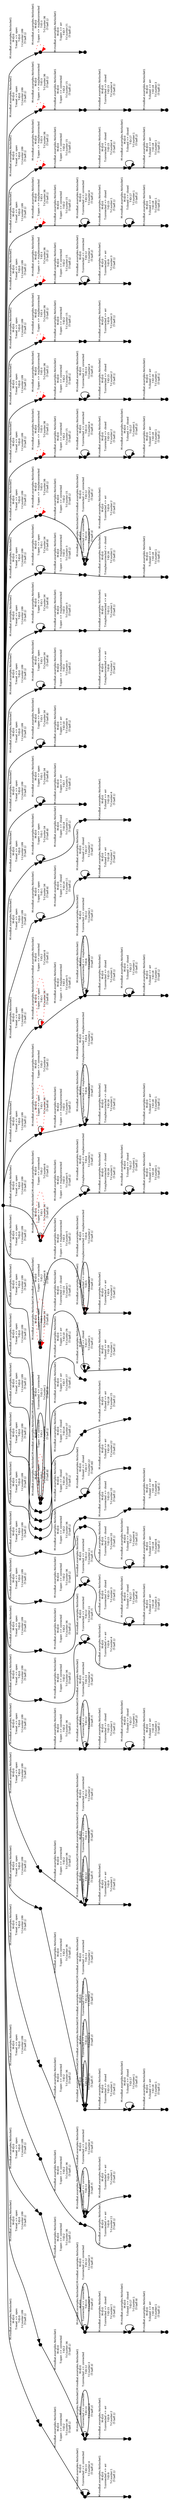 digraph model {
  orientation = landscape;
  graph [ rankdir = "TB", ranksep="0.3", nodesep="0.2" ];
  node [ fontname = "Helvetica", fontsize="6.0", shape="point", margin="0.07", height="0.1" ];
  edge [ fontname = "Helvetica", fontsize="6.0", margin="0.05" ];
0->1[label = "M:modbat.examples.NioSocket1\nM-ID:0\nT:reset => open\nT-ID:0\nT-Counter:199\n(T-Self:1)"];
1->2[label = "M:modbat.examples.NioSocket1\nM-ID:0\nT:open => connected\nT-ID:2\nT-Counter:36\n(T-Self:1)"];
2->2[label = "M:modbat.examples.NioSocket1\nM-ID:0\nT:connected => connected\nT-ID:13\nT-Counter:4\n(T-Self:2)"];
2->3[label = "M:modbat.examples.NioSocket1\nM-ID:0\nT:connected => err\nT-ID:9\nT-Counter:1\n(T-Self:1)"];
0->4[label = "M:modbat.examples.NioSocket1\nM-ID:0\nT:reset => open\nT-ID:0\nT-Counter:199\n(T-Self:1)"];
4->5[label = "M:modbat.examples.NioSocket1\nM-ID:0\nT:open => connected\nT-ID:2\nT-Counter:36\n(T-Self:1)"];
5->5[label = "M:modbat.examples.NioSocket1\nM-ID:0\nT:connected => connected\nT-ID:13\nT-Counter:4\n(T-Self:2)"];
5->5[label = "M:modbat.examples.NioSocket1\nM-ID:0\nT:connected => connected\nT-ID:12\nT-Counter:3\n(T-Self:3)"];
5->6[label = "M:modbat.examples.NioSocket1\nM-ID:0\nT:connected => err\nT-ID:9\nT-Counter:2\n(T-Self:1)"];
0->7[label = "M:modbat.examples.NioSocket1\nM-ID:0\nT:reset => open\nT-ID:0\nT-Counter:199\n(T-Self:1)"];
7->8[label = "M:modbat.examples.NioSocket1\nM-ID:0\nT:open => connected\nT-ID:2\nT-Counter:36\n(T-Self:1)"];
8->8[label = "M:modbat.examples.NioSocket1\nM-ID:0\nT:connected => connected\nT-ID:13\nT-Counter:4\n(T-Self:2)"];
8->8[label = "M:modbat.examples.NioSocket1\nM-ID:0\nT:connected => connected\nT-ID:12\nT-Counter:3\n(T-Self:3)"];
8->9[label = "M:modbat.examples.NioSocket1\nM-ID:0\nT:connected => closed\nT-ID:15\nT-Counter:1\n(T-Self:1)"];
9->9[label = "M:modbat.examples.NioSocket1\nM-ID:0\nT:closed => closed\nT-ID:17\nT-Counter:1\n(T-Self:9)"];
9->10[label = "M:modbat.examples.NioSocket1\nM-ID:0\nT:closed => err\nT-ID:18\nT-Counter:1\n(T-Self:1)"];
0->11[label = "M:modbat.examples.NioSocket1\nM-ID:0\nT:reset => open\nT-ID:0\nT-Counter:199\n(T-Self:1)"];
11->12[label = "M:modbat.examples.NioSocket1\nM-ID:0\nT:open => connected\nT-ID:2\nT-Counter:36\n(T-Self:1)"];
12->13[label = "M:modbat.examples.NioSocket1\nM-ID:0\nT:connected => err\nT-ID:9\nT-Counter:11\n(T-Self:1)"];
0->14[label = "M:modbat.examples.NioSocket1\nM-ID:0\nT:reset => open\nT-ID:0\nT-Counter:199\n(T-Self:1)"];
14->15[label = "M:modbat.examples.NioSocket1\nM-ID:0\nT:open => connected\nT-ID:2\nT-Counter:36\n(T-Self:1)"];
15->15[label = "M:modbat.examples.NioSocket1\nM-ID:0\nT:connected => connected\nT-ID:12\nT-Counter:11\n(T-Self:7)"];
15->15[label = "M:modbat.examples.NioSocket1\nM-ID:0\nT:connected => connected\nT-ID:13\nT-Counter:4\n(T-Self:2)"];
15->16[label = "M:modbat.examples.NioSocket1\nM-ID:0\nT:connected => err\nT-ID:9\nT-Counter:1\n(T-Self:1)"];
0->17[label = "M:modbat.examples.NioSocket1\nM-ID:0\nT:reset => open\nT-ID:0\nT-Counter:199\n(T-Self:1)"];
17->18[label = "M:modbat.examples.NioSocket1\nM-ID:0\nT:open => connected\nT-ID:2\nT-Counter:36\n(T-Self:1)"];
18->18[label = "M:modbat.examples.NioSocket1\nM-ID:0\nT:connected => connected\nT-ID:12\nT-Counter:11\n(T-Self:7)"];
18->18[label = "M:modbat.examples.NioSocket1\nM-ID:0\nT:connected => connected\nT-ID:13\nT-Counter:4\n(T-Self:2)"];
18->18[label = "M:modbat.examples.NioSocket1\nM-ID:0\nT:connected => connected\nT-ID:12\nT-Counter:2\n(T-Self:1)"];
18->18[label = "M:modbat.examples.NioSocket1\nM-ID:0\nT:connected => connected\nT-ID:13\nT-Counter:1\n(T-Self:1)"];
18->19[label = "M:modbat.examples.NioSocket1\nM-ID:0\nT:connected => closed\nT-ID:15\nT-Counter:1\n(T-Self:1)"];
19->19[label = "M:modbat.examples.NioSocket1\nM-ID:0\nT:closed => closed\nT-ID:17\nT-Counter:1\n(T-Self:3)"];
19->20[label = "M:modbat.examples.NioSocket1\nM-ID:0\nT:closed => err\nT-ID:18\nT-Counter:1\n(T-Self:1)"];
0->21[label = "M:modbat.examples.NioSocket1\nM-ID:0\nT:reset => open\nT-ID:0\nT-Counter:199\n(T-Self:1)"];
21->22[label = "M:modbat.examples.NioSocket1\nM-ID:0\nT:open => connected\nT-ID:2\nT-Counter:36\n(T-Self:1)"];
22->22[label = "M:modbat.examples.NioSocket1\nM-ID:0\nT:connected => connected\nT-ID:12\nT-Counter:11\n(T-Self:7)"];
22->22[label = "M:modbat.examples.NioSocket1\nM-ID:0\nT:connected => connected\nT-ID:13\nT-Counter:4\n(T-Self:2)"];
22->22[label = "M:modbat.examples.NioSocket1\nM-ID:0\nT:connected => connected\nT-ID:12\nT-Counter:2\n(T-Self:1)"];
22->23[label = "M:modbat.examples.NioSocket1\nM-ID:0\nT:connected => err\nT-ID:9\nT-Counter:1\n(T-Self:1)"];
0->24[label = "M:modbat.examples.NioSocket1\nM-ID:0\nT:reset => open\nT-ID:0\nT-Counter:199\n(T-Self:1)"];
24->25[label = "M:modbat.examples.NioSocket1\nM-ID:0\nT:open => connected\nT-ID:2\nT-Counter:36\n(T-Self:1)"];
25->25[label = "M:modbat.examples.NioSocket1\nM-ID:0\nT:connected => connected\nT-ID:12\nT-Counter:11\n(T-Self:7)"];
25->25[label = "M:modbat.examples.NioSocket1\nM-ID:0\nT:connected => connected\nT-ID:13\nT-Counter:4\n(T-Self:2)"];
25->26[label = "M:modbat.examples.NioSocket1\nM-ID:0\nT:connected => closed\nT-ID:15\nT-Counter:1\n(T-Self:1)"];
26->26[label = "M:modbat.examples.NioSocket1\nM-ID:0\nT:closed => closed\nT-ID:17\nT-Counter:1\n(T-Self:2)"];
26->27[label = "M:modbat.examples.NioSocket1\nM-ID:0\nT:closed => err\nT-ID:18\nT-Counter:1\n(T-Self:1)"];
0->28[label = "M:modbat.examples.NioSocket1\nM-ID:0\nT:reset => open\nT-ID:0\nT-Counter:199\n(T-Self:1)"];
28->29[label = "M:modbat.examples.NioSocket1\nM-ID:0\nT:open => connected\nT-ID:2\nT-Counter:36\n(T-Self:1)"];
29->29[label = "M:modbat.examples.NioSocket1\nM-ID:0\nT:connected => connected\nT-ID:12\nT-Counter:11\n(T-Self:7)"];
29->30[label = "M:modbat.examples.NioSocket1\nM-ID:0\nT:connected => err\nT-ID:9\nT-Counter:4\n(T-Self:1)"];
0->31[label = "M:modbat.examples.NioSocket1\nM-ID:0\nT:reset => open\nT-ID:0\nT-Counter:199\n(T-Self:1)"];
31->32[label = "M:modbat.examples.NioSocket1\nM-ID:0\nT:open => connected\nT-ID:2\nT-Counter:36\n(T-Self:1)"];
32->32[label = "M:modbat.examples.NioSocket1\nM-ID:0\nT:connected => connected\nT-ID:12\nT-Counter:11\n(T-Self:7)"];
32->33[label = "M:modbat.examples.NioSocket1\nM-ID:0\nT:connected => closed\nT-ID:15\nT-Counter:3\n(T-Self:1)"];
33->33[label = "M:modbat.examples.NioSocket1\nM-ID:0\nT:closed => closed\nT-ID:17\nT-Counter:3\n(T-Self:4)"];
33->34[label = "M:modbat.examples.NioSocket1\nM-ID:0\nT:closed => err\nT-ID:18\nT-Counter:3\n(T-Self:1)"];
0->35[label = "M:modbat.examples.NioSocket1\nM-ID:0\nT:reset => open\nT-ID:0\nT-Counter:199\n(T-Self:1)"];
35->36[label = "M:modbat.examples.NioSocket1\nM-ID:0\nT:open => connected\nT-ID:2\nT-Counter:36\n(T-Self:1)"];
36->37[label = "M:modbat.examples.NioSocket1\nM-ID:0\nT:connected => closed\nT-ID:15\nT-Counter:10\n(T-Self:1)"];
37->37[label = "M:modbat.examples.NioSocket1\nM-ID:0\nT:closed => closed\nT-ID:17\nT-Counter:6\n(T-Self:12)"];
37->38[label = "M:modbat.examples.NioSocket1\nM-ID:0\nT:closed => err\nT-ID:18\nT-Counter:6\n(T-Self:1)"];
0->39[label = "M:modbat.examples.NioSocket1\nM-ID:0\nT:reset => open\nT-ID:0\nT-Counter:199\n(T-Self:1)"];
39->40[label = "M:modbat.examples.NioSocket1\nM-ID:0\nT:open => connected\nT-ID:2\nT-Counter:36\n(T-Self:1)"];
40->41[label = "M:modbat.examples.NioSocket1\nM-ID:0\nT:connected => closed\nT-ID:15\nT-Counter:10\n(T-Self:1)"];
41->42[label = "M:modbat.examples.NioSocket1\nM-ID:0\nT:closed => err\nT-ID:18\nT-Counter:4\n(T-Self:1)"];
0->43[label = "M:modbat.examples.NioSocket1\nM-ID:0\nT:reset => open\nT-ID:0\nT-Counter:199\n(T-Self:1)"];
43->44[label = "M:modbat.examples.NioSocket1\nM-ID:0\nT:open => closed\nT-ID:14\nT-Counter:37\n(T-Self:1)"];
44->44[label = "M:modbat.examples.NioSocket1\nM-ID:0\nT:closed => closed\nT-ID:17\nT-Counter:22\n(T-Self:30)"];
44->45[label = "M:modbat.examples.NioSocket1\nM-ID:0\nT:closed => err\nT-ID:18\nT-Counter:22\n(T-Self:1)"];
0->46[label = "M:modbat.examples.NioSocket1\nM-ID:0\nT:reset => open\nT-ID:0\nT-Counter:199\n(T-Self:1)"];
46->47[label = "M:modbat.examples.NioSocket1\nM-ID:0\nT:open => closed\nT-ID:14\nT-Counter:37\n(T-Self:1)"];
47->48[label = "M:modbat.examples.NioSocket1\nM-ID:0\nT:closed => err\nT-ID:18\nT-Counter:15\n(T-Self:1)"];
0->49[label = "M:modbat.examples.NioSocket1\nM-ID:0\nT:reset => open\nT-ID:0\nT-Counter:199\n(T-Self:1)"];
49->50[label = "M:modbat.examples.NioSocket1\nM-ID:0\nT:open => err\nT-ID:7\nT-Counter:27\n(T-Self:1)"];
0->51[label = "M:modbat.examples.NioSocket1\nM-ID:0\nT:reset => open\nT-ID:0\nT-Counter:199\n(T-Self:1)"];
51->52[label = "M:modbat.examples.NioSocket1\nM-ID:0\nT:open => err\nT-ID:10\nT-Counter:29\n(T-Self:1)"];
0->53[label = "M:modbat.examples.NioSocket1\nM-ID:0\nT:reset => open\nT-ID:0\nT-Counter:199\n(T-Self:1)"];
53->53[label = "M:modbat.examples.NioSocket1\nM-ID:0\nT:open => open\nT-ID:1\nT-Counter:34\n(T-Self:8)"];
53->53[style=dotted, color=red,label = "M:modbat.examples.NioSocket1\nM-ID:0\nT:open => connected\nT-ID:2\nT-Counter:6\n(T-Self:1)"];
53->53[label = "M:modbat.examples.NioSocket1\nM-ID:0\nT:connected => connected\nT-ID:12\nT-Counter:1\n(T-Self:3)"];
53->54[label = "M:modbat.examples.NioSocket1\nM-ID:0\nT:connected => closed\nT-ID:15\nT-Counter:1\n(T-Self:1)"];
54->54[label = "M:modbat.examples.NioSocket1\nM-ID:0\nT:closed => closed\nT-ID:17\nT-Counter:1\n(T-Self:2)"];
54->55[label = "M:modbat.examples.NioSocket1\nM-ID:0\nT:closed => err\nT-ID:18\nT-Counter:1\n(T-Self:1)"];
0->56[label = "M:modbat.examples.NioSocket1\nM-ID:0\nT:reset => open\nT-ID:0\nT-Counter:199\n(T-Self:1)"];
56->56[label = "M:modbat.examples.NioSocket1\nM-ID:0\nT:open => open\nT-ID:1\nT-Counter:34\n(T-Self:8)"];
56->56[style=dotted, color=red,label = "M:modbat.examples.NioSocket1\nM-ID:0\nT:open => connected\nT-ID:2\nT-Counter:6\n(T-Self:1)"];
56->57[label = "M:modbat.examples.NioSocket1\nM-ID:0\nT:open => maybeconnected\nT-ID:3\nT-Counter:5\n(T-Self:1)"];
57->57[style=dotted, color=red,label = "M:modbat.examples.NioSocket1\nM-ID:0\nT:maybeconnected => connected\nT-ID:5\nT-Counter:2\n(T-Self:1)"];
57->57[label = "M:modbat.examples.NioSocket1\nM-ID:0\nT:maybeconnected => maybeconnected\nT-ID:6\nT-Counter:2\n(T-Self:1)"];
57->58[label = "M:modbat.examples.NioSocket1\nM-ID:0\nT:connected => err\nT-ID:9\nT-Counter:2\n(T-Self:1)"];
0->59[label = "M:modbat.examples.NioSocket1\nM-ID:0\nT:reset => open\nT-ID:0\nT-Counter:199\n(T-Self:1)"];
59->59[label = "M:modbat.examples.NioSocket1\nM-ID:0\nT:open => open\nT-ID:1\nT-Counter:34\n(T-Self:8)"];
59->59[style=dotted, color=red,label = "M:modbat.examples.NioSocket1\nM-ID:0\nT:open => connected\nT-ID:2\nT-Counter:6\n(T-Self:1)"];
59->60[label = "M:modbat.examples.NioSocket1\nM-ID:0\nT:open => maybeconnected\nT-ID:3\nT-Counter:5\n(T-Self:1)"];
60->60[label = "M:modbat.examples.NioSocket1\nM-ID:0\nT:maybeconnected => maybeconnected\nT-ID:4\nT-Counter:1\n(T-Self:1)"];
60->61[label = "M:modbat.examples.NioSocket1\nM-ID:0\nT:maybeconnected => closed\nT-ID:16\nT-Counter:1\n(T-Self:1)"];
61->61[label = "M:modbat.examples.NioSocket1\nM-ID:0\nT:closed => closed\nT-ID:17\nT-Counter:1\n(T-Self:1)"];
61->62[label = "M:modbat.examples.NioSocket1\nM-ID:0\nT:closed => err\nT-ID:18\nT-Counter:1\n(T-Self:1)"];
0->63[label = "M:modbat.examples.NioSocket1\nM-ID:0\nT:reset => open\nT-ID:0\nT-Counter:199\n(T-Self:1)"];
63->63[label = "M:modbat.examples.NioSocket1\nM-ID:0\nT:open => open\nT-ID:1\nT-Counter:34\n(T-Self:8)"];
63->63[style=dotted, color=red,label = "M:modbat.examples.NioSocket1\nM-ID:0\nT:open => connected\nT-ID:2\nT-Counter:6\n(T-Self:1)"];
63->64[label = "M:modbat.examples.NioSocket1\nM-ID:0\nT:open => maybeconnected\nT-ID:3\nT-Counter:5\n(T-Self:1)"];
64->64[label = "M:modbat.examples.NioSocket1\nM-ID:0\nT:maybeconnected => maybeconnected\nT-ID:6\nT-Counter:2\n(T-Self:1)"];
64->64[label = "M:modbat.examples.NioSocket1\nM-ID:0\nT:maybeconnected => maybeconnected\nT-ID:4\nT-Counter:1\n(T-Self:1)"];
64->65[label = "M:modbat.examples.NioSocket1\nM-ID:0\nT:maybeconnected => closed\nT-ID:16\nT-Counter:1\n(T-Self:1)"];
65->66[label = "M:modbat.examples.NioSocket1\nM-ID:0\nT:closed => err\nT-ID:18\nT-Counter:1\n(T-Self:1)"];
0->67[label = "M:modbat.examples.NioSocket1\nM-ID:0\nT:reset => open\nT-ID:0\nT-Counter:199\n(T-Self:1)"];
67->67[label = "M:modbat.examples.NioSocket1\nM-ID:0\nT:open => open\nT-ID:1\nT-Counter:34\n(T-Self:8)"];
67->67[style=dotted, color=red,label = "M:modbat.examples.NioSocket1\nM-ID:0\nT:open => connected\nT-ID:2\nT-Counter:6\n(T-Self:1)"];
67->68[label = "M:modbat.examples.NioSocket1\nM-ID:0\nT:open => maybeconnected\nT-ID:3\nT-Counter:5\n(T-Self:1)"];
68->68[label = "M:modbat.examples.NioSocket1\nM-ID:0\nT:maybeconnected => maybeconnected\nT-ID:6\nT-Counter:2\n(T-Self:1)"];
68->68[label = "M:modbat.examples.NioSocket1\nM-ID:0\nT:connected => connected\nT-ID:12\nT-Counter:1\n(T-Self:1)"];
68->69[label = "M:modbat.examples.NioSocket1\nM-ID:0\nT:connected => closed\nT-ID:15\nT-Counter:1\n(T-Self:1)"];
69->69[label = "M:modbat.examples.NioSocket1\nM-ID:0\nT:closed => closed\nT-ID:17\nT-Counter:1\n(T-Self:1)"];
69->70[label = "M:modbat.examples.NioSocket1\nM-ID:0\nT:closed => err\nT-ID:18\nT-Counter:1\n(T-Self:1)"];
0->71[label = "M:modbat.examples.NioSocket1\nM-ID:0\nT:reset => open\nT-ID:0\nT-Counter:199\n(T-Self:1)"];
71->71[label = "M:modbat.examples.NioSocket1\nM-ID:0\nT:open => open\nT-ID:1\nT-Counter:34\n(T-Self:8)"];
71->72[label = "M:modbat.examples.NioSocket1\nM-ID:0\nT:open => closed\nT-ID:14\nT-Counter:11\n(T-Self:1)"];
72->72[label = "M:modbat.examples.NioSocket1\nM-ID:0\nT:closed => closed\nT-ID:17\nT-Counter:7\n(T-Self:1)"];
72->73[label = "M:modbat.examples.NioSocket1\nM-ID:0\nT:closed => err\nT-ID:18\nT-Counter:7\n(T-Self:1)"];
0->74[label = "M:modbat.examples.NioSocket1\nM-ID:0\nT:reset => open\nT-ID:0\nT-Counter:199\n(T-Self:1)"];
74->74[label = "M:modbat.examples.NioSocket1\nM-ID:0\nT:open => open\nT-ID:1\nT-Counter:34\n(T-Self:8)"];
74->75[label = "M:modbat.examples.NioSocket1\nM-ID:0\nT:open => closed\nT-ID:14\nT-Counter:11\n(T-Self:1)"];
75->76[label = "M:modbat.examples.NioSocket1\nM-ID:0\nT:closed => err\nT-ID:18\nT-Counter:4\n(T-Self:1)"];
0->77[label = "M:modbat.examples.NioSocket1\nM-ID:0\nT:reset => open\nT-ID:0\nT-Counter:199\n(T-Self:1)"];
77->77[label = "M:modbat.examples.NioSocket1\nM-ID:0\nT:open => open\nT-ID:1\nT-Counter:34\n(T-Self:8)"];
77->78[label = "M:modbat.examples.NioSocket1\nM-ID:0\nT:open => err\nT-ID:7\nT-Counter:5\n(T-Self:1)"];
0->79[label = "M:modbat.examples.NioSocket1\nM-ID:0\nT:reset => open\nT-ID:0\nT-Counter:199\n(T-Self:1)"];
79->79[label = "M:modbat.examples.NioSocket1\nM-ID:0\nT:open => open\nT-ID:1\nT-Counter:34\n(T-Self:8)"];
79->80[label = "M:modbat.examples.NioSocket1\nM-ID:0\nT:open => err\nT-ID:10\nT-Counter:9\n(T-Self:1)"];
0->81[label = "M:modbat.examples.NioSocket1\nM-ID:0\nT:reset => open\nT-ID:0\nT-Counter:199\n(T-Self:1)"];
81->81[label = "M:modbat.examples.NioSocket1\nM-ID:0\nT:open => open\nT-ID:1\nT-Counter:34\n(T-Self:8)"];
81->82[label = "M:modbat.examples.NioSocket1\nM-ID:0\nT:open => maybeconnected\nT-ID:3\nT-Counter:3\n(T-Self:1)"];
82->83[label = "M:modbat.examples.NioSocket1\nM-ID:0\nT:maybeconnected => err\nT-ID:8\nT-Counter:1\n(T-Self:1)"];
0->84[label = "M:modbat.examples.NioSocket1\nM-ID:0\nT:reset => open\nT-ID:0\nT-Counter:199\n(T-Self:1)"];
84->84[label = "M:modbat.examples.NioSocket1\nM-ID:0\nT:open => open\nT-ID:1\nT-Counter:34\n(T-Self:8)"];
84->85[label = "M:modbat.examples.NioSocket1\nM-ID:0\nT:open => maybeconnected\nT-ID:3\nT-Counter:3\n(T-Self:1)"];
85->86[label = "M:modbat.examples.NioSocket1\nM-ID:0\nT:maybeconnected => err\nT-ID:11\nT-Counter:1\n(T-Self:1)"];
0->87[label = "M:modbat.examples.NioSocket1\nM-ID:0\nT:reset => open\nT-ID:0\nT-Counter:199\n(T-Self:1)"];
87->87[label = "M:modbat.examples.NioSocket1\nM-ID:0\nT:open => open\nT-ID:1\nT-Counter:34\n(T-Self:8)"];
87->88[label = "M:modbat.examples.NioSocket1\nM-ID:0\nT:open => maybeconnected\nT-ID:3\nT-Counter:3\n(T-Self:1)"];
88->89[label = "M:modbat.examples.NioSocket1\nM-ID:0\nT:maybeconnected => closed\nT-ID:16\nT-Counter:1\n(T-Self:1)"];
89->90[label = "M:modbat.examples.NioSocket1\nM-ID:0\nT:closed => err\nT-ID:18\nT-Counter:1\n(T-Self:1)"];
0->91[label = "M:modbat.examples.NioSocket1\nM-ID:0\nT:reset => open\nT-ID:0\nT-Counter:199\n(T-Self:1)"];
91->91[style=dotted, color=red,label = "M:modbat.examples.NioSocket1\nM-ID:0\nT:open => maybeconnected\nT-ID:3\nT-Counter:36\n(T-Self:1)"];
91->92[label = "M:modbat.examples.NioSocket1\nM-ID:0\nT:open => connected\nT-ID:2\nT-Counter:15\n(T-Self:1)"];
92->92[label = "M:modbat.examples.NioSocket1\nM-ID:0\nT:connected => connected\nT-ID:13\nT-Counter:4\n(T-Self:3)"];
92->92[label = "M:modbat.examples.NioSocket1\nM-ID:0\nT:connected => connected\nT-ID:12\nT-Counter:2\n(T-Self:1)"];
92->93[label = "M:modbat.examples.NioSocket1\nM-ID:0\nT:connected => err\nT-ID:9\nT-Counter:2\n(T-Self:1)"];
0->94[label = "M:modbat.examples.NioSocket1\nM-ID:0\nT:reset => open\nT-ID:0\nT-Counter:199\n(T-Self:1)"];
94->94[style=dotted, color=red,label = "M:modbat.examples.NioSocket1\nM-ID:0\nT:open => maybeconnected\nT-ID:3\nT-Counter:36\n(T-Self:1)"];
94->95[label = "M:modbat.examples.NioSocket1\nM-ID:0\nT:open => connected\nT-ID:2\nT-Counter:15\n(T-Self:1)"];
95->95[label = "M:modbat.examples.NioSocket1\nM-ID:0\nT:connected => connected\nT-ID:13\nT-Counter:4\n(T-Self:3)"];
95->96[label = "M:modbat.examples.NioSocket1\nM-ID:0\nT:connected => closed\nT-ID:15\nT-Counter:2\n(T-Self:1)"];
96->96[label = "M:modbat.examples.NioSocket1\nM-ID:0\nT:closed => closed\nT-ID:17\nT-Counter:1\n(T-Self:2)"];
96->97[label = "M:modbat.examples.NioSocket1\nM-ID:0\nT:closed => err\nT-ID:18\nT-Counter:1\n(T-Self:1)"];
0->98[label = "M:modbat.examples.NioSocket1\nM-ID:0\nT:reset => open\nT-ID:0\nT-Counter:199\n(T-Self:1)"];
98->98[style=dotted, color=red,label = "M:modbat.examples.NioSocket1\nM-ID:0\nT:open => maybeconnected\nT-ID:3\nT-Counter:36\n(T-Self:1)"];
98->99[label = "M:modbat.examples.NioSocket1\nM-ID:0\nT:open => connected\nT-ID:2\nT-Counter:15\n(T-Self:1)"];
99->99[label = "M:modbat.examples.NioSocket1\nM-ID:0\nT:connected => connected\nT-ID:13\nT-Counter:4\n(T-Self:3)"];
99->100[label = "M:modbat.examples.NioSocket1\nM-ID:0\nT:connected => closed\nT-ID:15\nT-Counter:2\n(T-Self:1)"];
100->101[label = "M:modbat.examples.NioSocket1\nM-ID:0\nT:closed => err\nT-ID:18\nT-Counter:1\n(T-Self:1)"];
0->102[label = "M:modbat.examples.NioSocket1\nM-ID:0\nT:reset => open\nT-ID:0\nT-Counter:199\n(T-Self:1)"];
102->102[style=dotted, color=red,label = "M:modbat.examples.NioSocket1\nM-ID:0\nT:open => maybeconnected\nT-ID:3\nT-Counter:36\n(T-Self:1)"];
102->103[label = "M:modbat.examples.NioSocket1\nM-ID:0\nT:open => connected\nT-ID:2\nT-Counter:15\n(T-Self:1)"];
103->104[label = "M:modbat.examples.NioSocket1\nM-ID:0\nT:connected => err\nT-ID:9\nT-Counter:3\n(T-Self:1)"];
0->105[label = "M:modbat.examples.NioSocket1\nM-ID:0\nT:reset => open\nT-ID:0\nT-Counter:199\n(T-Self:1)"];
105->105[style=dotted, color=red,label = "M:modbat.examples.NioSocket1\nM-ID:0\nT:open => maybeconnected\nT-ID:3\nT-Counter:36\n(T-Self:1)"];
105->106[label = "M:modbat.examples.NioSocket1\nM-ID:0\nT:open => connected\nT-ID:2\nT-Counter:15\n(T-Self:1)"];
106->106[label = "M:modbat.examples.NioSocket1\nM-ID:0\nT:connected => connected\nT-ID:12\nT-Counter:4\n(T-Self:2)"];
106->107[label = "M:modbat.examples.NioSocket1\nM-ID:0\nT:connected => err\nT-ID:9\nT-Counter:3\n(T-Self:1)"];
0->108[label = "M:modbat.examples.NioSocket1\nM-ID:0\nT:reset => open\nT-ID:0\nT-Counter:199\n(T-Self:1)"];
108->108[style=dotted, color=red,label = "M:modbat.examples.NioSocket1\nM-ID:0\nT:open => maybeconnected\nT-ID:3\nT-Counter:36\n(T-Self:1)"];
108->109[label = "M:modbat.examples.NioSocket1\nM-ID:0\nT:open => connected\nT-ID:2\nT-Counter:15\n(T-Self:1)"];
109->109[label = "M:modbat.examples.NioSocket1\nM-ID:0\nT:connected => connected\nT-ID:12\nT-Counter:4\n(T-Self:2)"];
109->110[label = "M:modbat.examples.NioSocket1\nM-ID:0\nT:connected => closed\nT-ID:15\nT-Counter:1\n(T-Self:1)"];
110->110[label = "M:modbat.examples.NioSocket1\nM-ID:0\nT:closed => closed\nT-ID:17\nT-Counter:1\n(T-Self:2)"];
110->111[label = "M:modbat.examples.NioSocket1\nM-ID:0\nT:closed => err\nT-ID:18\nT-Counter:1\n(T-Self:1)"];
0->112[label = "M:modbat.examples.NioSocket1\nM-ID:0\nT:reset => open\nT-ID:0\nT-Counter:199\n(T-Self:1)"];
112->112[style=dotted, color=red,label = "M:modbat.examples.NioSocket1\nM-ID:0\nT:open => maybeconnected\nT-ID:3\nT-Counter:36\n(T-Self:1)"];
112->113[label = "M:modbat.examples.NioSocket1\nM-ID:0\nT:open => connected\nT-ID:2\nT-Counter:15\n(T-Self:1)"];
113->114[label = "M:modbat.examples.NioSocket1\nM-ID:0\nT:connected => closed\nT-ID:15\nT-Counter:4\n(T-Self:1)"];
114->114[label = "M:modbat.examples.NioSocket1\nM-ID:0\nT:closed => closed\nT-ID:17\nT-Counter:1\n(T-Self:2)"];
114->115[label = "M:modbat.examples.NioSocket1\nM-ID:0\nT:closed => err\nT-ID:18\nT-Counter:1\n(T-Self:1)"];
0->116[label = "M:modbat.examples.NioSocket1\nM-ID:0\nT:reset => open\nT-ID:0\nT-Counter:199\n(T-Self:1)"];
116->116[style=dotted, color=red,label = "M:modbat.examples.NioSocket1\nM-ID:0\nT:open => maybeconnected\nT-ID:3\nT-Counter:36\n(T-Self:1)"];
116->117[label = "M:modbat.examples.NioSocket1\nM-ID:0\nT:open => connected\nT-ID:2\nT-Counter:15\n(T-Self:1)"];
117->118[label = "M:modbat.examples.NioSocket1\nM-ID:0\nT:connected => closed\nT-ID:15\nT-Counter:4\n(T-Self:1)"];
118->119[label = "M:modbat.examples.NioSocket1\nM-ID:0\nT:closed => err\nT-ID:18\nT-Counter:3\n(T-Self:1)"];
0->120[label = "M:modbat.examples.NioSocket1\nM-ID:0\nT:reset => open\nT-ID:0\nT-Counter:199\n(T-Self:1)"];
120->120[style=dotted, color=red,label = "M:modbat.examples.NioSocket1\nM-ID:0\nT:open => maybeconnected\nT-ID:3\nT-Counter:36\n(T-Self:1)"];
120->121[label = "M:modbat.examples.NioSocket1\nM-ID:0\nT:open => err\nT-ID:7\nT-Counter:21\n(T-Self:1)"];
}
